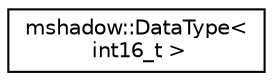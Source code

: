digraph "Graphical Class Hierarchy"
{
 // LATEX_PDF_SIZE
  edge [fontname="Helvetica",fontsize="10",labelfontname="Helvetica",labelfontsize="10"];
  node [fontname="Helvetica",fontsize="10",shape=record];
  rankdir="LR";
  Node0 [label="mshadow::DataType\<\l int16_t \>",height=0.2,width=0.4,color="black", fillcolor="white", style="filled",URL="$structmshadow_1_1DataType_3_01int16__t_01_4.html",tooltip=" "];
}
